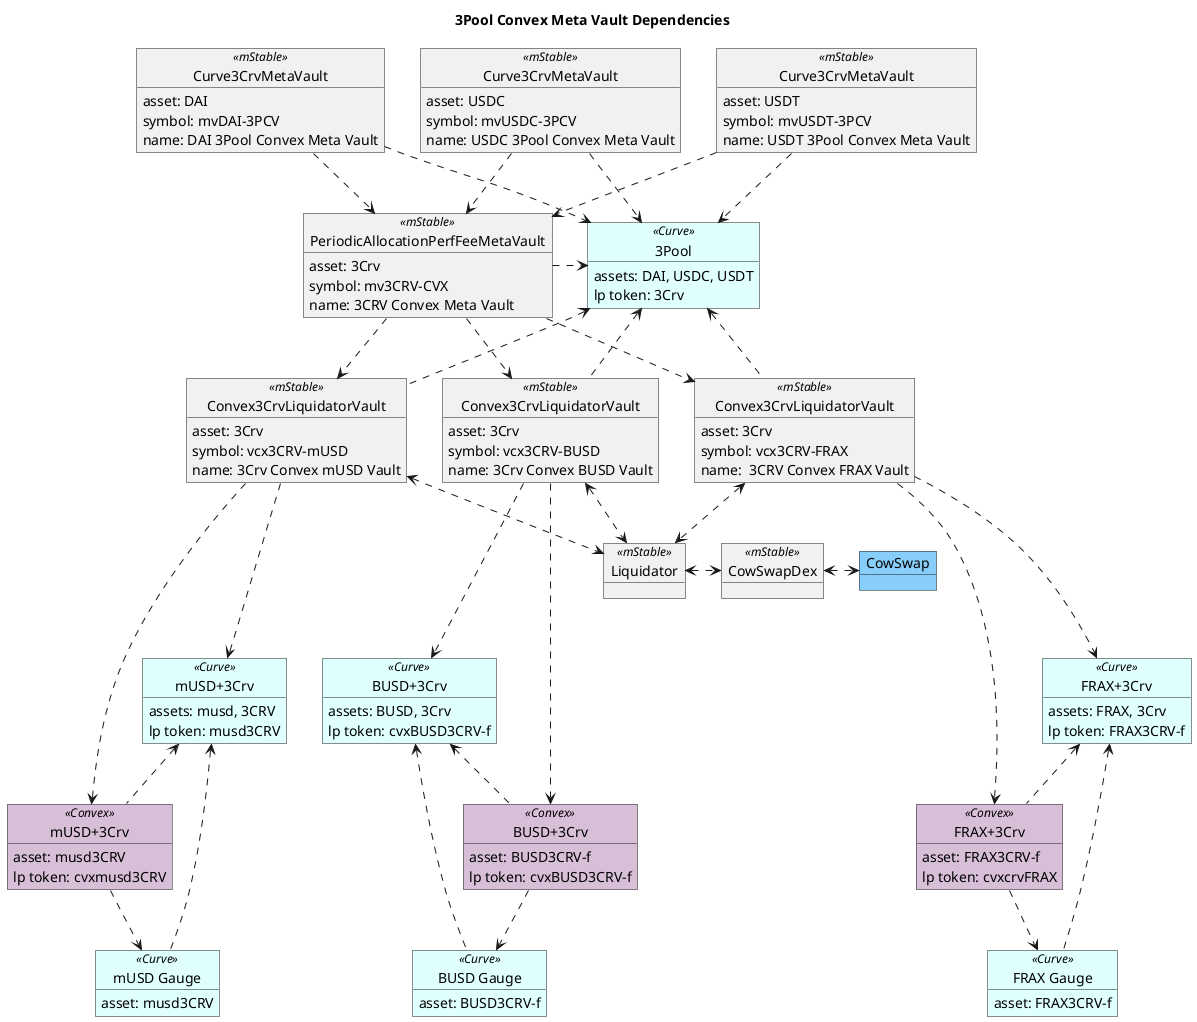 @startuml

title "3Pool Convex Meta Vault Dependencies"

object "Curve3CrvMetaVault" as mv1 <<mStable>> {
    asset: DAI
    symbol: mvDAI-3PCV
    name: DAI 3Pool Convex Meta Vault
}

object "Curve3CrvMetaVault" as mv2 <<mStable>> {
    asset: USDC
    symbol: mvUSDC-3PCV
    name: USDC 3Pool Convex Meta Vault
}

object "Curve3CrvMetaVault" as mv3 <<mStable>> {
    asset: USDT
    symbol: mvUSDT-3PCV
    name: USDT 3Pool Convex Meta Vault
}

object "PeriodicAllocationPerfFeeMetaVault" as mv4 <<mStable>> {
    asset: 3Crv
    symbol: mv3CRV-CVX
    name: 3CRV Convex Meta Vault
}

object "Convex3CrvLiquidatorVault" as bv1 <<mStable>> {
    asset: 3Crv
    symbol: vcx3CRV-FRAX
    name:  3CRV Convex FRAX Vault
}

object "Convex3CrvLiquidatorVault" as bv2 <<mStable>> {
    asset: 3Crv
    symbol: vcx3CRV-mUSD
    name: 3Crv Convex mUSD Vault
}

object "Convex3CrvLiquidatorVault" as bv3 <<mStable>> {
    asset: 3Crv
    symbol: vcx3CRV-BUSD
    name: 3Crv Convex BUSD Vault
}

' object "Convex3CrvLiquidatorVault" as bv4 <<mStable>> {
'     asset: 3Crv
'     symbol: vcx3CRV-LUSD
'     name: 3Crv Convex LUSD Vault
' }

' class "Convex3CrvLiquidatorVault" as bv5 <<mStable>> {
'     asset: 3Crv
'     symbol: v3CRV-CX3
'     name: Convex sUSD Basic Vault
' }

object "Liquidator" as l <<mStable>> {
}

object "CowSwapDex" as css <<mStable>> {
}

object "CowSwap" as cs #LightSkyBlue {
}

object "3Pool" as 3p <<Curve>> #LightCyan {
    ' pool: 3Pool
    assets: DAI, USDC, USDT
    lp token: 3Crv
}

object "FRAX+3Crv" as frax3Crv <<Curve>> #LightCyan {
    ' pool: 3Pool
    assets: FRAX, 3Crv
    lp token: FRAX3CRV-f
}

object "mUSD+3Crv" as musd3Crv <<Curve>> #LightCyan {
    ' pool: mUSD+3Crv
    assets: musd, 3CRV
    lp token: musd3CRV
}

object "BUSD+3Crv" as busd3Crv <<Curve>> #LightCyan {
    ' pool: USDP+3Crv
    assets: BUSD, 3Crv
    lp token: cvxBUSD3CRV-f
}

' object "LUSD+3Crv" as lusd3Crv <<Curve>> #LightCyan {
'     ' pool: USDP+3Crv
'     assets: LUSD, 3Crv
'     lp token: LUSD3CRV-f
' }

object "FRAX+3Crv" as cvx1 <<Convex>> #Thistle {
    ' pool: FRAX+3Crv
    asset: FRAX3CRV-f
    lp token: cvxcrvFRAX
}

object "mUSD+3Crv" as cvx2 <<Convex>> #Thistle {
    ' pool: mUSD+3Crv
    asset: musd3CRV
    lp token: cvxmusd3CRV
}

object "BUSD+3Crv" as cvx3 <<Convex>> #Thistle {
    ' pool: USDP+3Crv
    asset: BUSD3CRV-f
    lp token: cvxBUSD3CRV-f
}

' object "LUSD+3Crv" as cvx4 <<Convex>> #Thistle {
'     ' pool: USDP+3Crv
'     asset: LUSD3CRV-f
'     lp token: cvxLUSD3CRV-f
' }

' object "sUSD+3Crv" as cvx5 <<Convex>> #Thistle {
'     ' pool: USDP+3Crv
'     asset: crvPlain3andSUSD
'     lp token: cvxcrvPlain3andSUSD
' }

object "FRAX Gauge" as cg1 <<Curve>> #LightCyan {
    asset: FRAX3CRV-f
}

object "mUSD Gauge" as cg2 <<Curve>> #LightCyan {
    asset: musd3CRV
}

object "BUSD Gauge" as cg3 <<Curve>> #LightCyan {
    asset: BUSD3CRV-f
}

' object "LUSD Gauge" as cg4 <<Curve>> #LightCyan {
'     asset: LUSD3CRV-f
' }

' object "sUSD Gauge" as cg5 <<Curve>> #LightCyan {
'     asset: crvPlain3andSUSD
' }

mv1 ..> 3p
mv2 ..> 3p
mv3 ..> 3p

mv4 .> 3p

mv1 ..> mv4
mv2 ..> mv4
mv3 ..> mv4

mv4 ..> bv1
mv4 ..> bv2
mv4 ..> bv3
' mv4 ..> bv4
' mv4 ..> bv5

bv1 <..> l
bv2 <..> l
bv3 <..> l
' bv4 <..> l
' bv5 <..> al

bv1 ....> cvx1
bv2 ....> cvx2
bv3 ....> cvx3
' bv4 ....> cvx4
' bv5 ...> cvx5

bv1 ...> frax3Crv
bv2 ...> musd3Crv
bv3 ...> busd3Crv
' bv4 ...> lusd3Crv
' bv5 ...> sUSD3Crv

3p <.. bv1
3p <.. bv2
3p <.. bv3
' 3p <.. bv4
' 3p <.. bv5

cvx1 ..> cg1
cvx2 ..> cg2
cvx3 ..> cg3
' cvx4 ..> cg4
' cvx5 ..> cg5

frax3Crv <... cg1
musd3Crv <... cg2
busd3Crv <... cg3
' lusd3Crv <... cg4
' sUSD3Crv <... cg5

frax3Crv <.. cvx1
musd3Crv <.. cvx2
busd3Crv <.. cvx3
' lusd3Crv <.. cvx4
' sUSD3Crv <... cvx5

l <.> css
css <.> cs

@enduml
